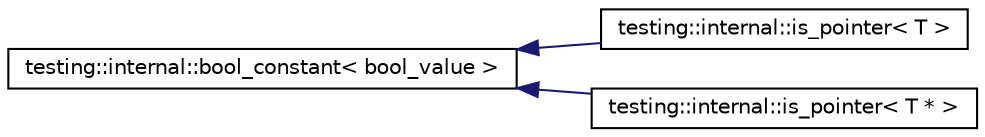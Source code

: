 digraph G
{
  edge [fontname="Helvetica",fontsize="10",labelfontname="Helvetica",labelfontsize="10"];
  node [fontname="Helvetica",fontsize="10",shape=record];
  rankdir="LR";
  Node1 [label="testing::internal::bool_constant\< bool_value \>",height=0.2,width=0.4,color="black", fillcolor="white", style="filled",URL="$structtesting_1_1internal_1_1bool__constant.html"];
  Node1 -> Node2 [dir="back",color="midnightblue",fontsize="10",style="solid",fontname="Helvetica"];
  Node2 [label="testing::internal::is_pointer\< T \>",height=0.2,width=0.4,color="black", fillcolor="white", style="filled",URL="$structtesting_1_1internal_1_1is__pointer.html"];
  Node1 -> Node3 [dir="back",color="midnightblue",fontsize="10",style="solid",fontname="Helvetica"];
  Node3 [label="testing::internal::is_pointer\< T * \>",height=0.2,width=0.4,color="black", fillcolor="white", style="filled",URL="$structtesting_1_1internal_1_1is__pointer_3_01T_01_5_01_4.html"];
}
